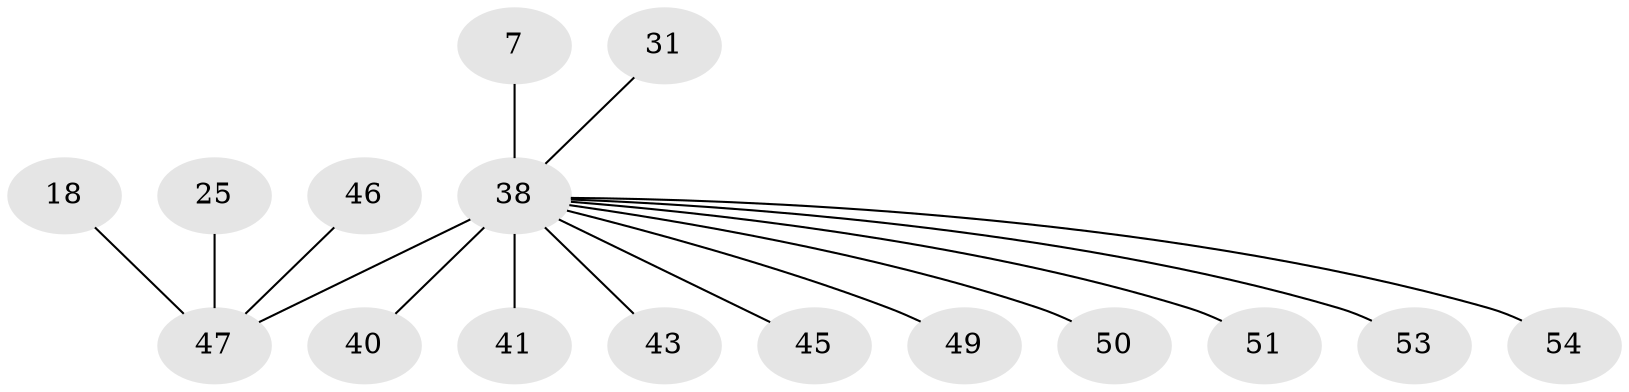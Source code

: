 // original degree distribution, {8: 0.037037037037037035, 4: 0.05555555555555555, 23: 0.018518518518518517, 2: 0.18518518518518517, 6: 0.018518518518518517, 3: 0.1111111111111111, 1: 0.5740740740740741}
// Generated by graph-tools (version 1.1) at 2025/51/03/04/25 21:51:34]
// undirected, 16 vertices, 15 edges
graph export_dot {
graph [start="1"]
  node [color=gray90,style=filled];
  7;
  18;
  25;
  31 [super="+29"];
  38 [super="+36"];
  40;
  41;
  43;
  45 [super="+44"];
  46 [super="+42"];
  47 [super="+9+37+4"];
  49 [super="+22"];
  50;
  51;
  53 [super="+34"];
  54 [super="+52"];
  7 -- 38 [weight=3];
  18 -- 47;
  25 -- 47;
  31 -- 38 [weight=2];
  38 -- 40;
  38 -- 41;
  38 -- 43;
  38 -- 45;
  38 -- 47 [weight=6];
  38 -- 49;
  38 -- 50;
  38 -- 51;
  38 -- 53;
  38 -- 54;
  46 -- 47;
}
